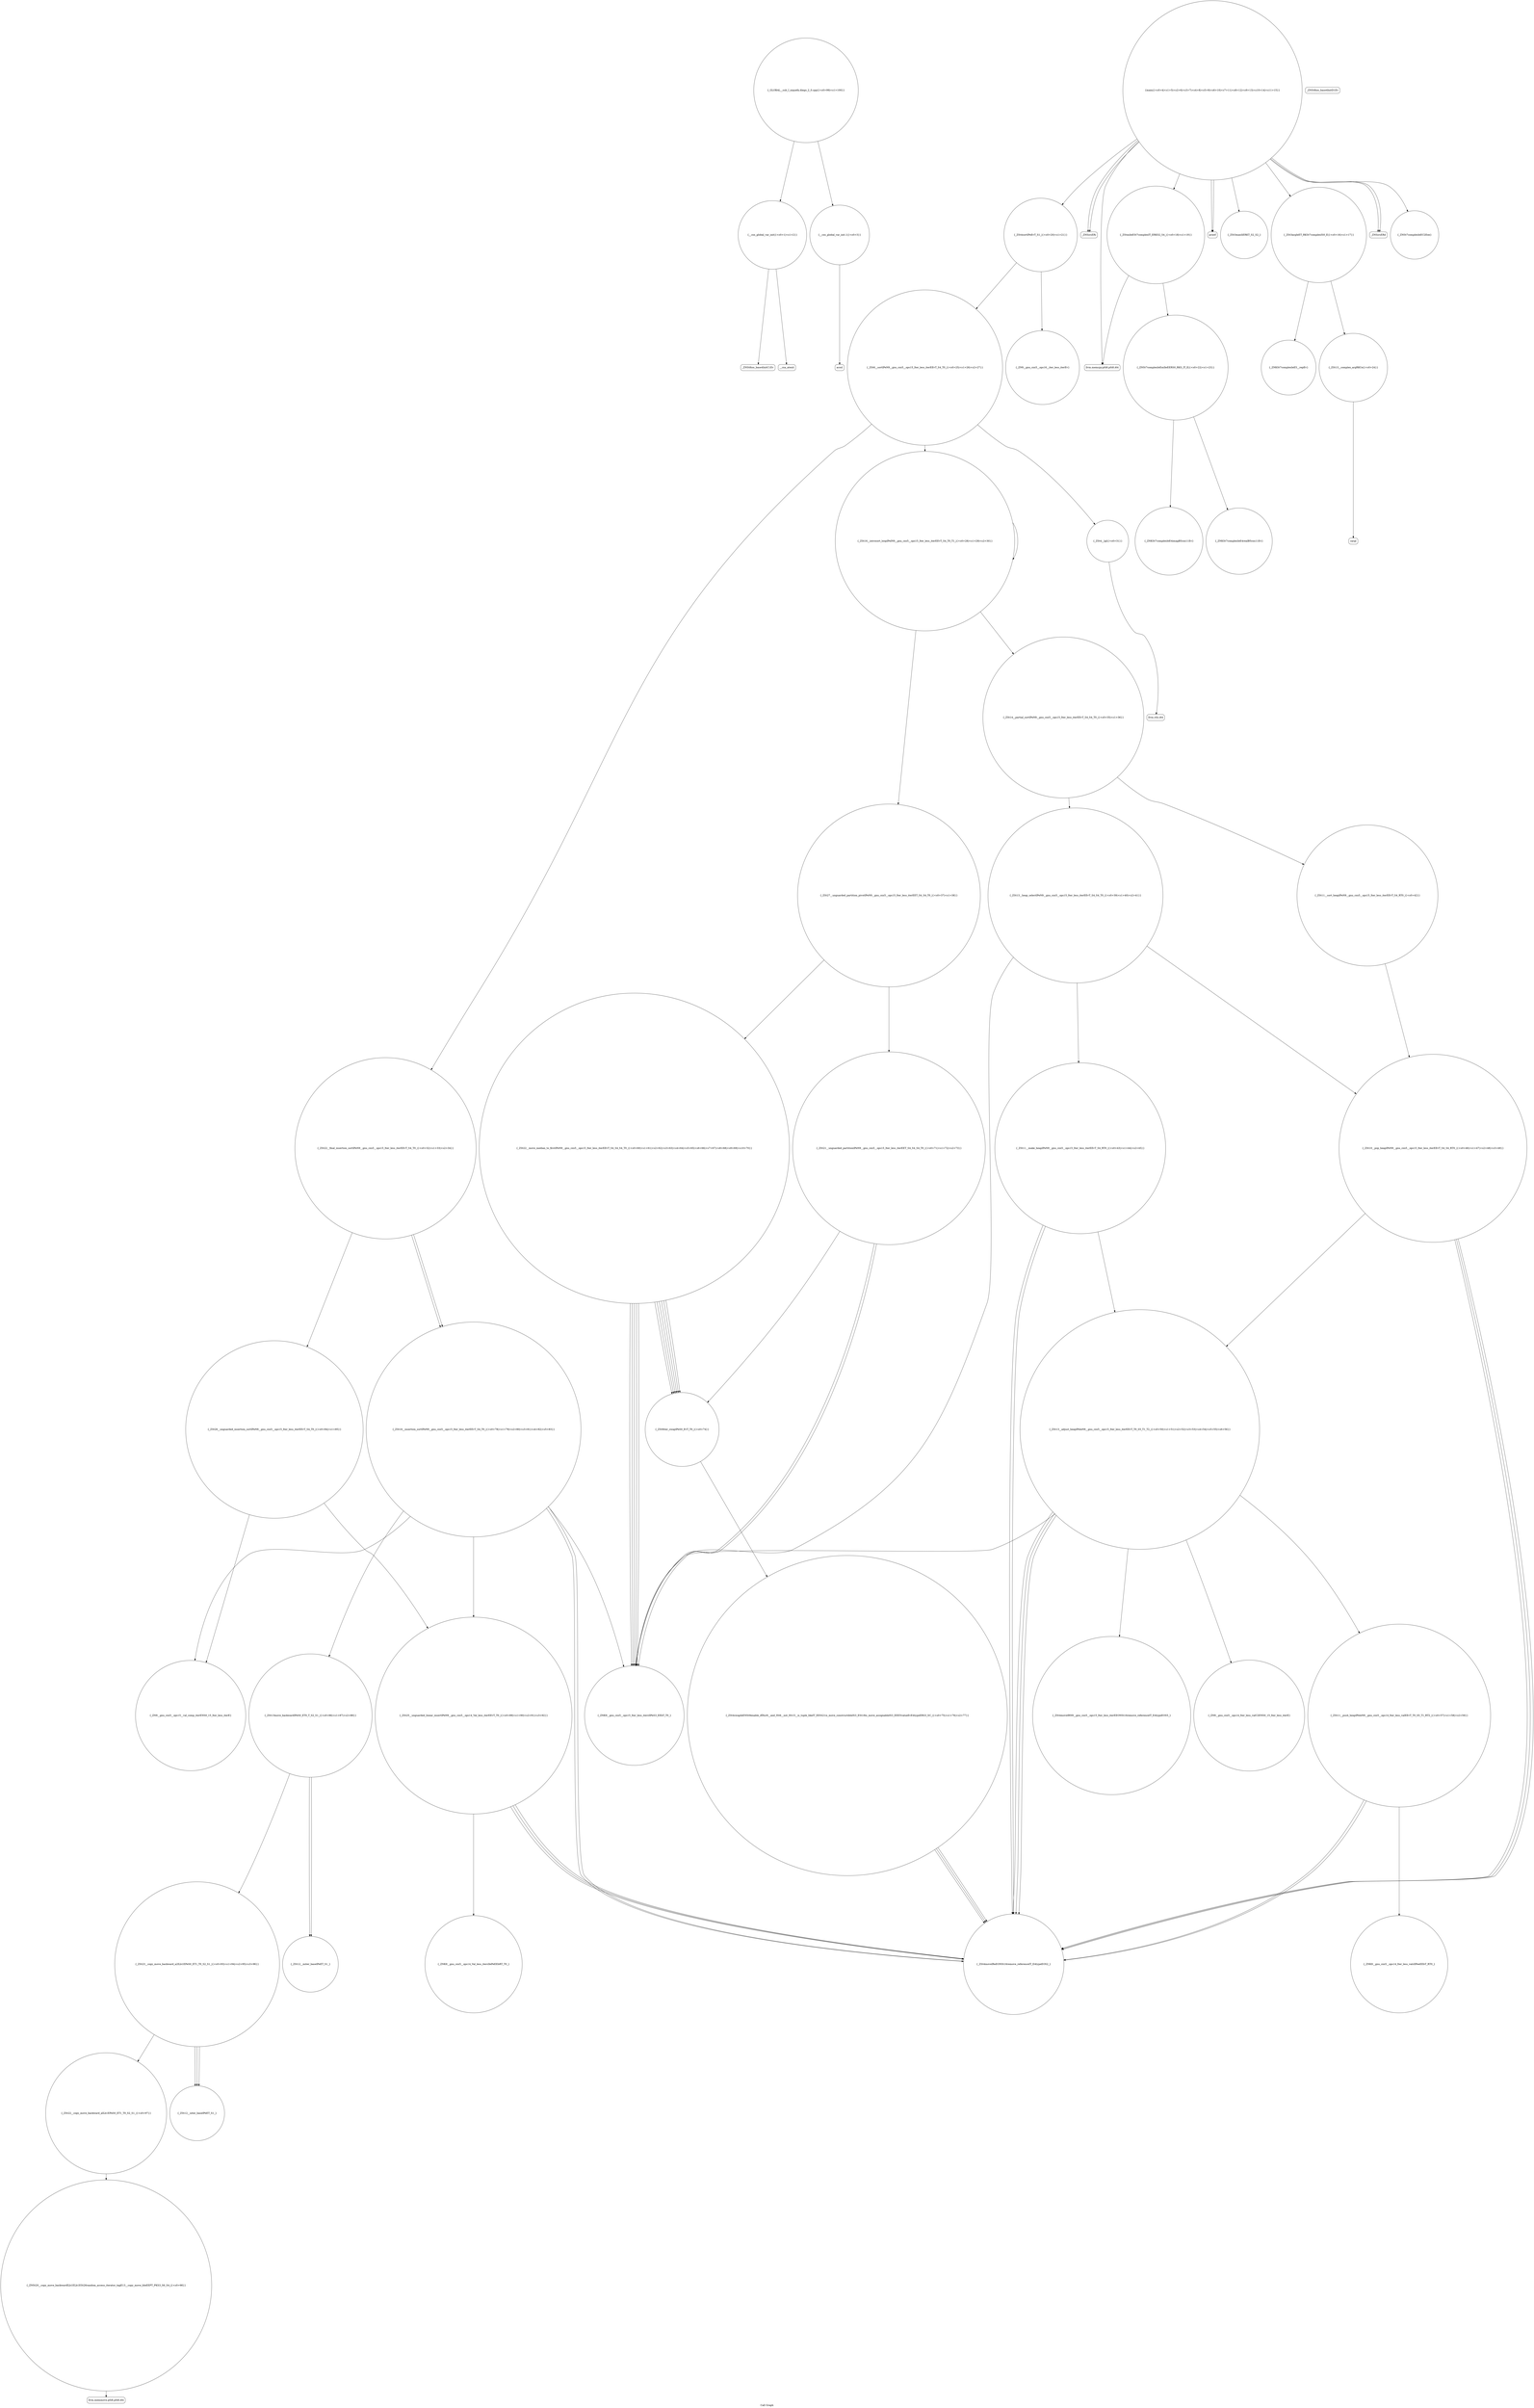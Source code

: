 digraph "Call Graph" {
	label="Call Graph";

	Node0x55bd1387baf0 [shape=record,shape=circle,label="{__cxx_global_var_init|{<s0>1|<s1>2}}"];
	Node0x55bd1387baf0:s0 -> Node0x55bd1387bb70[color=black];
	Node0x55bd1387baf0:s1 -> Node0x55bd1387bc70[color=black];
	Node0x55bd1387d170 [shape=record,shape=circle,label="{_ZSt16__insertion_sortIPeN9__gnu_cxx5__ops15_Iter_less_iterEEvT_S4_T0_|{<s0>78|<s1>79|<s2>80|<s3>81|<s4>82|<s5>83}}"];
	Node0x55bd1387d170:s0 -> Node0x55bd1387caf0[color=black];
	Node0x55bd1387d170:s1 -> Node0x55bd1387cbf0[color=black];
	Node0x55bd1387d170:s2 -> Node0x55bd1387d270[color=black];
	Node0x55bd1387d170:s3 -> Node0x55bd1387cbf0[color=black];
	Node0x55bd1387d170:s4 -> Node0x55bd1387e390[color=black];
	Node0x55bd1387d170:s5 -> Node0x55bd1387e310[color=black];
	Node0x55bd1387be70 [shape=record,shape=Mrecord,label="{_ZNSirsERi}"];
	Node0x55bd1387e510 [shape=record,shape=circle,label="{_ZSt22__copy_move_backward_aILb1EPeS0_ET1_T0_S2_S1_|{<s0>97}}"];
	Node0x55bd1387e510:s0 -> Node0x55bd1387e610[color=black];
	Node0x55bd1387c1f0 [shape=record,shape=circle,label="{_ZSt4sortIPeEvT_S1_|{<s0>20|<s1>21}}"];
	Node0x55bd1387c1f0:s0 -> Node0x55bd1387c670[color=black];
	Node0x55bd1387c1f0:s1 -> Node0x55bd1387c5f0[color=black];
	Node0x55bd1387c570 [shape=record,shape=Mrecord,label="{cargl}"];
	Node0x55bd1387c8f0 [shape=record,shape=circle,label="{_ZSt27__unguarded_partition_pivotIPeN9__gnu_cxx5__ops15_Iter_less_iterEET_S4_S4_T0_|{<s0>37|<s1>38}}"];
	Node0x55bd1387c8f0:s0 -> Node0x55bd1387cef0[color=black];
	Node0x55bd1387c8f0:s1 -> Node0x55bd1387cf70[color=black];
	Node0x55bd1387cc70 [shape=record,shape=circle,label="{_ZSt13__adjust_heapIPeleN9__gnu_cxx5__ops15_Iter_less_iterEEvT_T0_S5_T1_T2_|{<s0>50|<s1>51|<s2>52|<s3>53|<s4>54|<s5>55|<s6>56}}"];
	Node0x55bd1387cc70:s0 -> Node0x55bd1387caf0[color=black];
	Node0x55bd1387cc70:s1 -> Node0x55bd1387cbf0[color=black];
	Node0x55bd1387cc70:s2 -> Node0x55bd1387cbf0[color=black];
	Node0x55bd1387cc70:s3 -> Node0x55bd1387ccf0[color=black];
	Node0x55bd1387cc70:s4 -> Node0x55bd1387cd70[color=black];
	Node0x55bd1387cc70:s5 -> Node0x55bd1387cbf0[color=black];
	Node0x55bd1387cc70:s6 -> Node0x55bd1387cdf0[color=black];
	Node0x55bd1387cff0 [shape=record,shape=circle,label="{_ZSt9iter_swapIPeS0_EvT_T0_|{<s0>74}}"];
	Node0x55bd1387cff0:s0 -> Node0x55bd1387d070[color=black];
	Node0x55bd1387bcf0 [shape=record,shape=circle,label="{__cxx_global_var_init.1|{<s0>3}}"];
	Node0x55bd1387bcf0:s0 -> Node0x55bd1387bd70[color=black];
	Node0x55bd1387e390 [shape=record,shape=circle,label="{_ZN9__gnu_cxx5__ops15__val_comp_iterENS0_15_Iter_less_iterE}"];
	Node0x55bd1387c070 [shape=record,shape=Mrecord,label="{llvm.memcpy.p0i8.p0i8.i64}"];
	Node0x55bd1387e710 [shape=record,shape=circle,label="{_ZNK9__gnu_cxx5__ops14_Val_less_iterclIePeEEbRT_T0_}"];
	Node0x55bd1387c3f0 [shape=record,shape=circle,label="{_ZNKSt7complexIeE4imagB5cxx11Ev}"];
	Node0x55bd1387c770 [shape=record,shape=circle,label="{_ZSt4__lgl|{<s0>31}}"];
	Node0x55bd1387c770:s0 -> Node0x55bd1387d0f0[color=black];
	Node0x55bd1387caf0 [shape=record,shape=circle,label="{_ZNK9__gnu_cxx5__ops15_Iter_less_iterclIPeS3_EEbT_T0_}"];
	Node0x55bd1387ce70 [shape=record,shape=circle,label="{_ZNK9__gnu_cxx5__ops14_Iter_less_valclIPeeEEbT_RT0_}"];
	Node0x55bd1387bb70 [shape=record,shape=Mrecord,label="{_ZNSt8ios_base4InitC1Ev}"];
	Node0x55bd1387d1f0 [shape=record,shape=circle,label="{_ZSt26__unguarded_insertion_sortIPeN9__gnu_cxx5__ops15_Iter_less_iterEEvT_S4_T0_|{<s0>84|<s1>85}}"];
	Node0x55bd1387d1f0:s0 -> Node0x55bd1387e390[color=black];
	Node0x55bd1387d1f0:s1 -> Node0x55bd1387e310[color=black];
	Node0x55bd1387bef0 [shape=record,shape=Mrecord,label="{printf}"];
	Node0x55bd1387e590 [shape=record,shape=circle,label="{_ZSt12__niter_baseIPeET_S1_}"];
	Node0x55bd1387c270 [shape=record,shape=circle,label="{_ZSt3maxIiERKT_S2_S2_}"];
	Node0x55bd1387c5f0 [shape=record,shape=circle,label="{_ZSt6__sortIPeN9__gnu_cxx5__ops15_Iter_less_iterEEvT_S4_T0_|{<s0>25|<s1>26|<s2>27}}"];
	Node0x55bd1387c5f0:s0 -> Node0x55bd1387c770[color=black];
	Node0x55bd1387c5f0:s1 -> Node0x55bd1387c6f0[color=black];
	Node0x55bd1387c5f0:s2 -> Node0x55bd1387c7f0[color=black];
	Node0x55bd1387c970 [shape=record,shape=circle,label="{_ZSt13__heap_selectIPeN9__gnu_cxx5__ops15_Iter_less_iterEEvT_S4_S4_T0_|{<s0>39|<s1>40|<s2>41}}"];
	Node0x55bd1387c970:s0 -> Node0x55bd1387ca70[color=black];
	Node0x55bd1387c970:s1 -> Node0x55bd1387caf0[color=black];
	Node0x55bd1387c970:s2 -> Node0x55bd1387cb70[color=black];
	Node0x55bd1387ccf0 [shape=record,shape=circle,label="{_ZSt4moveIRN9__gnu_cxx5__ops15_Iter_less_iterEEONSt16remove_referenceIT_E4typeEOS5_}"];
	Node0x55bd1387d070 [shape=record,shape=circle,label="{_ZSt4swapIeENSt9enable_ifIXsr6__and_ISt6__not_ISt15__is_tuple_likeIT_EESt21is_move_constructibleIS3_ESt18is_move_assignableIS3_EEE5valueEvE4typeERS3_SC_|{<s0>75|<s1>76|<s2>77}}"];
	Node0x55bd1387d070:s0 -> Node0x55bd1387cbf0[color=black];
	Node0x55bd1387d070:s1 -> Node0x55bd1387cbf0[color=black];
	Node0x55bd1387d070:s2 -> Node0x55bd1387cbf0[color=black];
	Node0x55bd1387bd70 [shape=record,shape=Mrecord,label="{acosl}"];
	Node0x55bd1387e410 [shape=record,shape=circle,label="{_ZSt23__copy_move_backward_a2ILb1EPeS0_ET1_T0_S2_S1_|{<s0>93|<s1>94|<s2>95|<s3>96}}"];
	Node0x55bd1387e410:s0 -> Node0x55bd1387e590[color=black];
	Node0x55bd1387e410:s1 -> Node0x55bd1387e590[color=black];
	Node0x55bd1387e410:s2 -> Node0x55bd1387e590[color=black];
	Node0x55bd1387e410:s3 -> Node0x55bd1387e510[color=black];
	Node0x55bd1387c0f0 [shape=record,shape=circle,label="{_ZSt3argIeET_RKSt7complexIS0_E|{<s0>16|<s1>17}}"];
	Node0x55bd1387c0f0:s0 -> Node0x55bd1387c4f0[color=black];
	Node0x55bd1387c0f0:s1 -> Node0x55bd1387c470[color=black];
	Node0x55bd1387e790 [shape=record,shape=circle,label="{_GLOBAL__sub_I_niquefa.diego_2_0.cpp|{<s0>99|<s1>100}}"];
	Node0x55bd1387e790:s0 -> Node0x55bd1387baf0[color=black];
	Node0x55bd1387e790:s1 -> Node0x55bd1387bcf0[color=black];
	Node0x55bd1387c470 [shape=record,shape=circle,label="{_ZSt13__complex_argRKCe|{<s0>24}}"];
	Node0x55bd1387c470:s0 -> Node0x55bd1387c570[color=black];
	Node0x55bd1387c7f0 [shape=record,shape=circle,label="{_ZSt22__final_insertion_sortIPeN9__gnu_cxx5__ops15_Iter_less_iterEEvT_S4_T0_|{<s0>32|<s1>33|<s2>34}}"];
	Node0x55bd1387c7f0:s0 -> Node0x55bd1387d170[color=black];
	Node0x55bd1387c7f0:s1 -> Node0x55bd1387d1f0[color=black];
	Node0x55bd1387c7f0:s2 -> Node0x55bd1387d170[color=black];
	Node0x55bd1387cb70 [shape=record,shape=circle,label="{_ZSt10__pop_heapIPeN9__gnu_cxx5__ops15_Iter_less_iterEEvT_S4_S4_RT0_|{<s0>46|<s1>47|<s2>48|<s3>49}}"];
	Node0x55bd1387cb70:s0 -> Node0x55bd1387cbf0[color=black];
	Node0x55bd1387cb70:s1 -> Node0x55bd1387cbf0[color=black];
	Node0x55bd1387cb70:s2 -> Node0x55bd1387cbf0[color=black];
	Node0x55bd1387cb70:s3 -> Node0x55bd1387cc70[color=black];
	Node0x55bd1387cef0 [shape=record,shape=circle,label="{_ZSt22__move_median_to_firstIPeN9__gnu_cxx5__ops15_Iter_less_iterEEvT_S4_S4_S4_T0_|{<s0>60|<s1>61|<s2>62|<s3>63|<s4>64|<s5>65|<s6>66|<s7>67|<s8>68|<s9>69|<s10>70}}"];
	Node0x55bd1387cef0:s0 -> Node0x55bd1387caf0[color=black];
	Node0x55bd1387cef0:s1 -> Node0x55bd1387caf0[color=black];
	Node0x55bd1387cef0:s2 -> Node0x55bd1387cff0[color=black];
	Node0x55bd1387cef0:s3 -> Node0x55bd1387caf0[color=black];
	Node0x55bd1387cef0:s4 -> Node0x55bd1387cff0[color=black];
	Node0x55bd1387cef0:s5 -> Node0x55bd1387cff0[color=black];
	Node0x55bd1387cef0:s6 -> Node0x55bd1387caf0[color=black];
	Node0x55bd1387cef0:s7 -> Node0x55bd1387cff0[color=black];
	Node0x55bd1387cef0:s8 -> Node0x55bd1387caf0[color=black];
	Node0x55bd1387cef0:s9 -> Node0x55bd1387cff0[color=black];
	Node0x55bd1387cef0:s10 -> Node0x55bd1387cff0[color=black];
	Node0x55bd1387bbf0 [shape=record,shape=Mrecord,label="{_ZNSt8ios_base4InitD1Ev}"];
	Node0x55bd1387d270 [shape=record,shape=circle,label="{_ZSt13move_backwardIPeS0_ET0_T_S2_S1_|{<s0>86|<s1>87|<s2>88}}"];
	Node0x55bd1387d270:s0 -> Node0x55bd1387e490[color=black];
	Node0x55bd1387d270:s1 -> Node0x55bd1387e490[color=black];
	Node0x55bd1387d270:s2 -> Node0x55bd1387e410[color=black];
	Node0x55bd1387bf70 [shape=record,shape=Mrecord,label="{_ZNSirsERd}"];
	Node0x55bd1387e610 [shape=record,shape=circle,label="{_ZNSt20__copy_move_backwardILb1ELb1ESt26random_access_iterator_tagE13__copy_move_bIeEEPT_PKS3_S6_S4_|{<s0>98}}"];
	Node0x55bd1387e610:s0 -> Node0x55bd1387e690[color=black];
	Node0x55bd1387c2f0 [shape=record,shape=circle,label="{_ZNSt7complexIeEmIIeEERS0_RKS_IT_E|{<s0>22|<s1>23}}"];
	Node0x55bd1387c2f0:s0 -> Node0x55bd1387c370[color=black];
	Node0x55bd1387c2f0:s1 -> Node0x55bd1387c3f0[color=black];
	Node0x55bd1387c670 [shape=record,shape=circle,label="{_ZN9__gnu_cxx5__ops16__iter_less_iterEv}"];
	Node0x55bd1387c9f0 [shape=record,shape=circle,label="{_ZSt11__sort_heapIPeN9__gnu_cxx5__ops15_Iter_less_iterEEvT_S4_RT0_|{<s0>42}}"];
	Node0x55bd1387c9f0:s0 -> Node0x55bd1387cb70[color=black];
	Node0x55bd1387cd70 [shape=record,shape=circle,label="{_ZN9__gnu_cxx5__ops14_Iter_less_valC2ENS0_15_Iter_less_iterE}"];
	Node0x55bd1387d0f0 [shape=record,shape=Mrecord,label="{llvm.ctlz.i64}"];
	Node0x55bd1387bdf0 [shape=record,shape=circle,label="{main|{<s0>4|<s1>5|<s2>6|<s3>7|<s4>8|<s5>9|<s6>10|<s7>11|<s8>12|<s9>13|<s10>14|<s11>15}}"];
	Node0x55bd1387bdf0:s0 -> Node0x55bd1387be70[color=black];
	Node0x55bd1387bdf0:s1 -> Node0x55bd1387bef0[color=black];
	Node0x55bd1387bdf0:s2 -> Node0x55bd1387be70[color=black];
	Node0x55bd1387bdf0:s3 -> Node0x55bd1387bf70[color=black];
	Node0x55bd1387bdf0:s4 -> Node0x55bd1387bf70[color=black];
	Node0x55bd1387bdf0:s5 -> Node0x55bd1387bff0[color=black];
	Node0x55bd1387bdf0:s6 -> Node0x55bd1387c070[color=black];
	Node0x55bd1387bdf0:s7 -> Node0x55bd1387c170[color=black];
	Node0x55bd1387bdf0:s8 -> Node0x55bd1387c0f0[color=black];
	Node0x55bd1387bdf0:s9 -> Node0x55bd1387c1f0[color=black];
	Node0x55bd1387bdf0:s10 -> Node0x55bd1387c270[color=black];
	Node0x55bd1387bdf0:s11 -> Node0x55bd1387bef0[color=black];
	Node0x55bd1387e490 [shape=record,shape=circle,label="{_ZSt12__miter_baseIPeET_S1_}"];
	Node0x55bd1387c170 [shape=record,shape=circle,label="{_ZStmiIeESt7complexIT_ERKS2_S4_|{<s0>18|<s1>19}}"];
	Node0x55bd1387c170:s0 -> Node0x55bd1387c070[color=black];
	Node0x55bd1387c170:s1 -> Node0x55bd1387c2f0[color=black];
	Node0x55bd1387c4f0 [shape=record,shape=circle,label="{_ZNKSt7complexIeE5__repEv}"];
	Node0x55bd1387c870 [shape=record,shape=circle,label="{_ZSt14__partial_sortIPeN9__gnu_cxx5__ops15_Iter_less_iterEEvT_S4_S4_T0_|{<s0>35|<s1>36}}"];
	Node0x55bd1387c870:s0 -> Node0x55bd1387c970[color=black];
	Node0x55bd1387c870:s1 -> Node0x55bd1387c9f0[color=black];
	Node0x55bd1387cbf0 [shape=record,shape=circle,label="{_ZSt4moveIReEONSt16remove_referenceIT_E4typeEOS2_}"];
	Node0x55bd1387cf70 [shape=record,shape=circle,label="{_ZSt21__unguarded_partitionIPeN9__gnu_cxx5__ops15_Iter_less_iterEET_S4_S4_S4_T0_|{<s0>71|<s1>72|<s2>73}}"];
	Node0x55bd1387cf70:s0 -> Node0x55bd1387caf0[color=black];
	Node0x55bd1387cf70:s1 -> Node0x55bd1387caf0[color=black];
	Node0x55bd1387cf70:s2 -> Node0x55bd1387cff0[color=black];
	Node0x55bd1387bc70 [shape=record,shape=Mrecord,label="{__cxa_atexit}"];
	Node0x55bd1387e310 [shape=record,shape=circle,label="{_ZSt25__unguarded_linear_insertIPeN9__gnu_cxx5__ops14_Val_less_iterEEvT_T0_|{<s0>89|<s1>90|<s2>91|<s3>92}}"];
	Node0x55bd1387e310:s0 -> Node0x55bd1387cbf0[color=black];
	Node0x55bd1387e310:s1 -> Node0x55bd1387e710[color=black];
	Node0x55bd1387e310:s2 -> Node0x55bd1387cbf0[color=black];
	Node0x55bd1387e310:s3 -> Node0x55bd1387cbf0[color=black];
	Node0x55bd1387bff0 [shape=record,shape=circle,label="{_ZNSt7complexIeEC2Eee}"];
	Node0x55bd1387e690 [shape=record,shape=Mrecord,label="{llvm.memmove.p0i8.p0i8.i64}"];
	Node0x55bd1387c370 [shape=record,shape=circle,label="{_ZNKSt7complexIeE4realB5cxx11Ev}"];
	Node0x55bd1387c6f0 [shape=record,shape=circle,label="{_ZSt16__introsort_loopIPelN9__gnu_cxx5__ops15_Iter_less_iterEEvT_S4_T0_T1_|{<s0>28|<s1>29|<s2>30}}"];
	Node0x55bd1387c6f0:s0 -> Node0x55bd1387c870[color=black];
	Node0x55bd1387c6f0:s1 -> Node0x55bd1387c8f0[color=black];
	Node0x55bd1387c6f0:s2 -> Node0x55bd1387c6f0[color=black];
	Node0x55bd1387ca70 [shape=record,shape=circle,label="{_ZSt11__make_heapIPeN9__gnu_cxx5__ops15_Iter_less_iterEEvT_S4_RT0_|{<s0>43|<s1>44|<s2>45}}"];
	Node0x55bd1387ca70:s0 -> Node0x55bd1387cbf0[color=black];
	Node0x55bd1387ca70:s1 -> Node0x55bd1387cbf0[color=black];
	Node0x55bd1387ca70:s2 -> Node0x55bd1387cc70[color=black];
	Node0x55bd1387cdf0 [shape=record,shape=circle,label="{_ZSt11__push_heapIPeleN9__gnu_cxx5__ops14_Iter_less_valEEvT_T0_S5_T1_RT2_|{<s0>57|<s1>58|<s2>59}}"];
	Node0x55bd1387cdf0:s0 -> Node0x55bd1387ce70[color=black];
	Node0x55bd1387cdf0:s1 -> Node0x55bd1387cbf0[color=black];
	Node0x55bd1387cdf0:s2 -> Node0x55bd1387cbf0[color=black];
}
